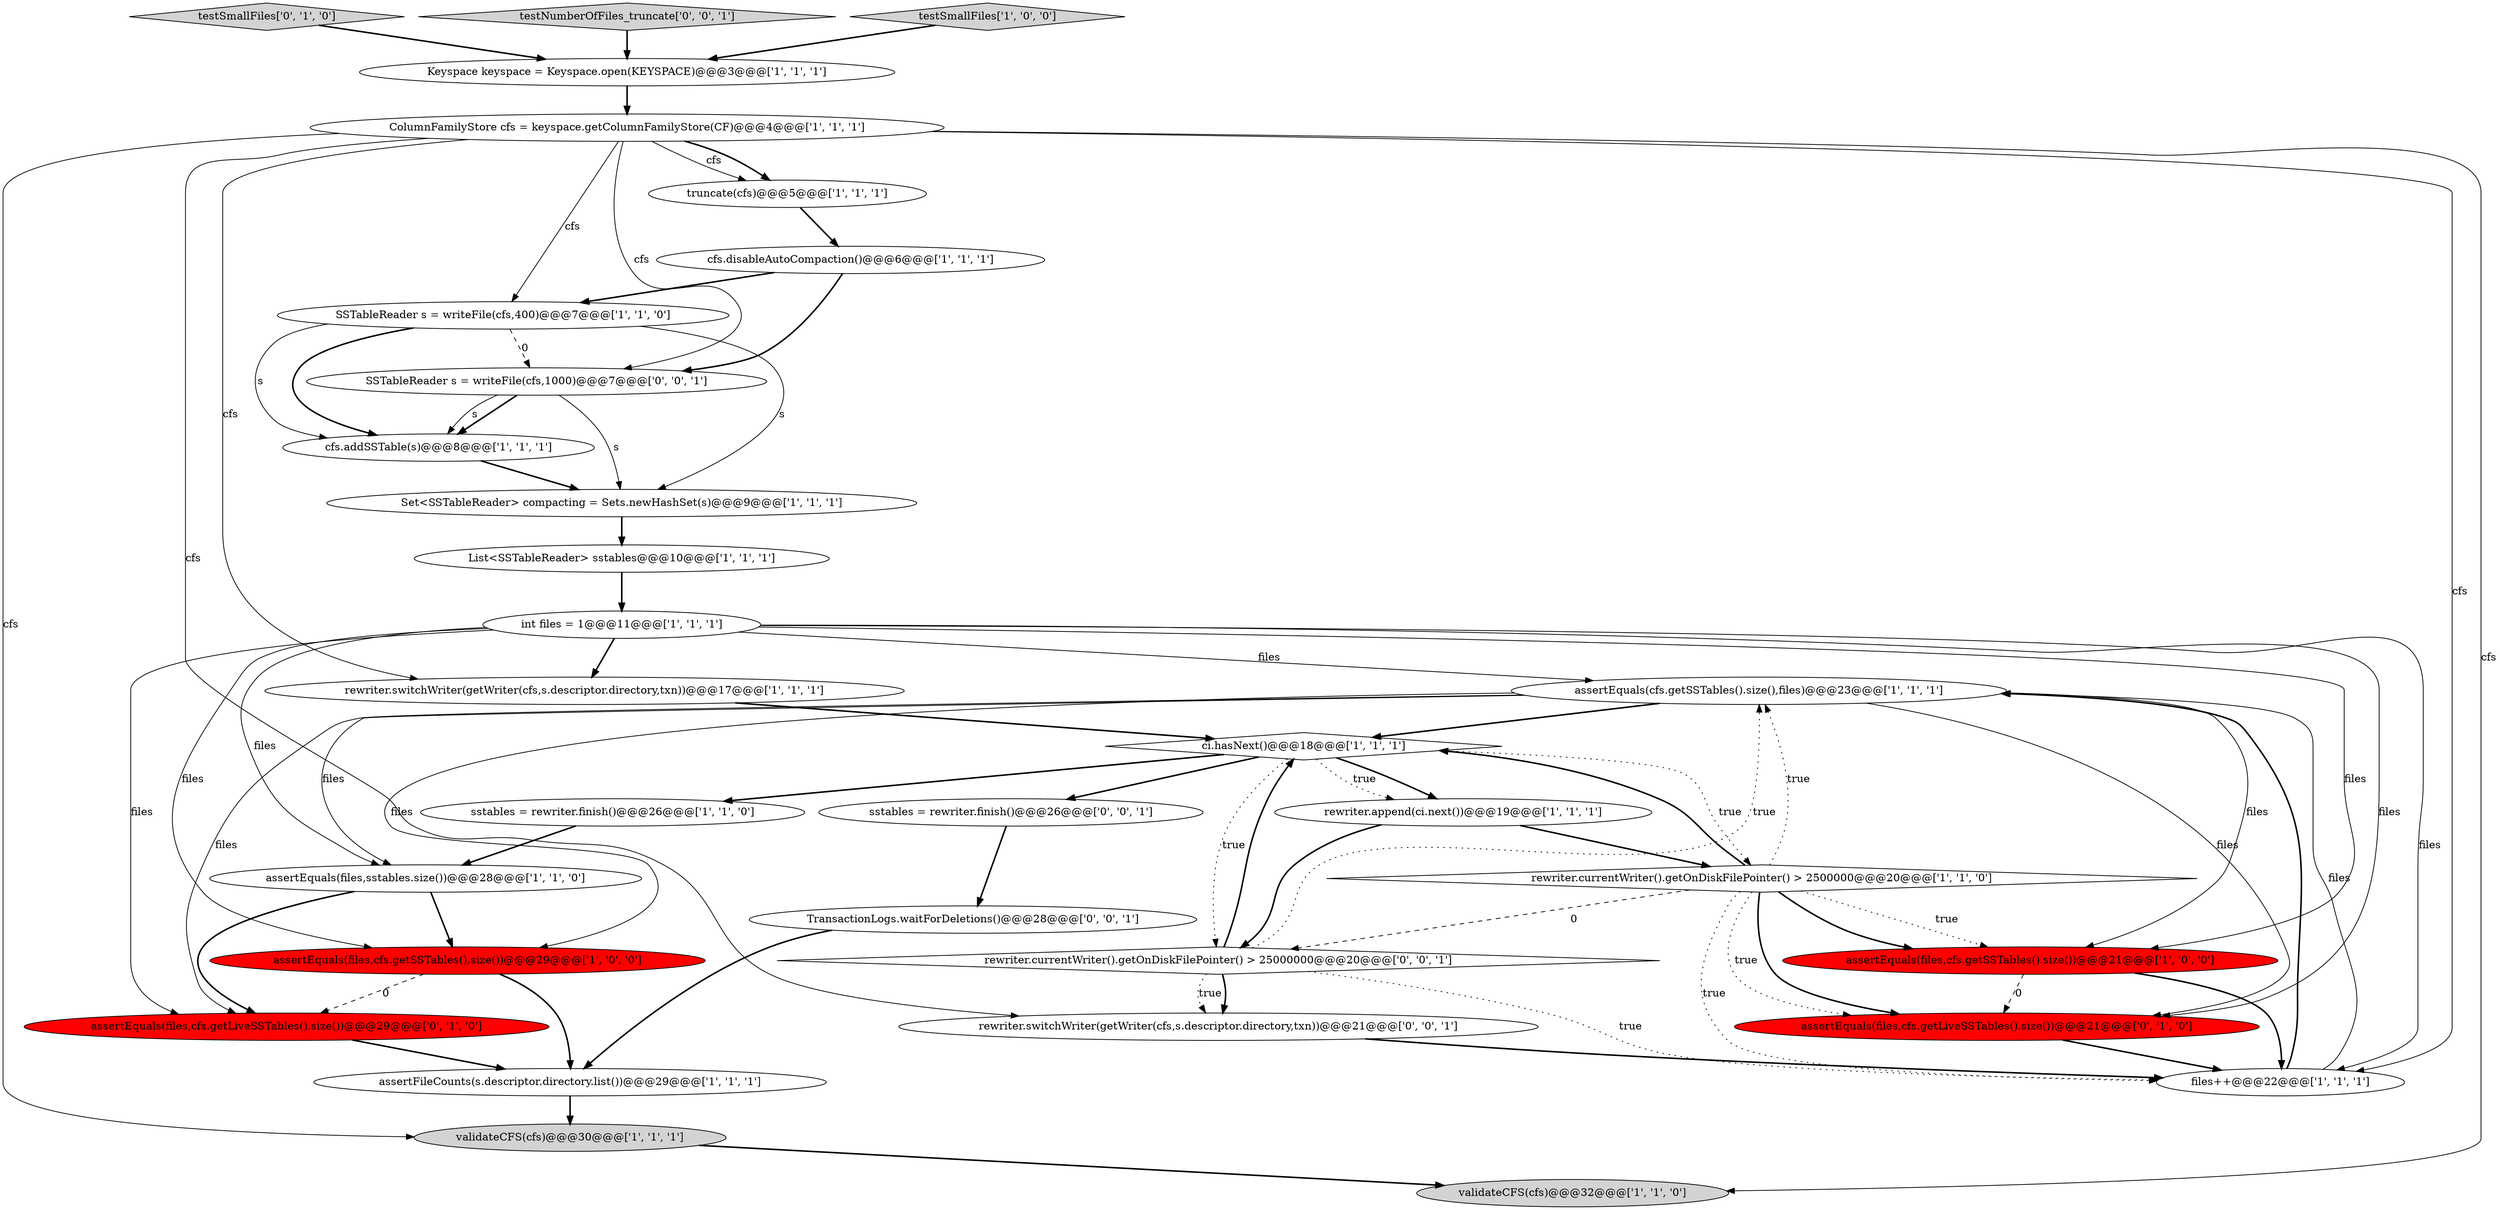 digraph {
16 [style = filled, label = "SSTableReader s = writeFile(cfs,400)@@@7@@@['1', '1', '0']", fillcolor = white, shape = ellipse image = "AAA0AAABBB1BBB"];
0 [style = filled, label = "ci.hasNext()@@@18@@@['1', '1', '1']", fillcolor = white, shape = diamond image = "AAA0AAABBB1BBB"];
28 [style = filled, label = "SSTableReader s = writeFile(cfs,1000)@@@7@@@['0', '0', '1']", fillcolor = white, shape = ellipse image = "AAA0AAABBB3BBB"];
31 [style = filled, label = "rewriter.switchWriter(getWriter(cfs,s.descriptor.directory,txn))@@@21@@@['0', '0', '1']", fillcolor = white, shape = ellipse image = "AAA0AAABBB3BBB"];
18 [style = filled, label = "Keyspace keyspace = Keyspace.open(KEYSPACE)@@@3@@@['1', '1', '1']", fillcolor = white, shape = ellipse image = "AAA0AAABBB1BBB"];
8 [style = filled, label = "validateCFS(cfs)@@@32@@@['1', '1', '0']", fillcolor = lightgray, shape = ellipse image = "AAA0AAABBB1BBB"];
23 [style = filled, label = "testSmallFiles['0', '1', '0']", fillcolor = lightgray, shape = diamond image = "AAA0AAABBB2BBB"];
14 [style = filled, label = "List<SSTableReader> sstables@@@10@@@['1', '1', '1']", fillcolor = white, shape = ellipse image = "AAA0AAABBB1BBB"];
30 [style = filled, label = "testNumberOfFiles_truncate['0', '0', '1']", fillcolor = lightgray, shape = diamond image = "AAA0AAABBB3BBB"];
13 [style = filled, label = "assertEquals(cfs.getSSTables().size(),files)@@@23@@@['1', '1', '1']", fillcolor = white, shape = ellipse image = "AAA0AAABBB1BBB"];
2 [style = filled, label = "sstables = rewriter.finish()@@@26@@@['1', '1', '0']", fillcolor = white, shape = ellipse image = "AAA0AAABBB1BBB"];
6 [style = filled, label = "assertEquals(files,cfs.getSSTables().size())@@@21@@@['1', '0', '0']", fillcolor = red, shape = ellipse image = "AAA1AAABBB1BBB"];
3 [style = filled, label = "assertEquals(files,sstables.size())@@@28@@@['1', '1', '0']", fillcolor = white, shape = ellipse image = "AAA0AAABBB1BBB"];
1 [style = filled, label = "rewriter.append(ci.next())@@@19@@@['1', '1', '1']", fillcolor = white, shape = ellipse image = "AAA0AAABBB1BBB"];
25 [style = filled, label = "assertEquals(files,cfs.getLiveSSTables().size())@@@21@@@['0', '1', '0']", fillcolor = red, shape = ellipse image = "AAA1AAABBB2BBB"];
9 [style = filled, label = "truncate(cfs)@@@5@@@['1', '1', '1']", fillcolor = white, shape = ellipse image = "AAA0AAABBB1BBB"];
29 [style = filled, label = "TransactionLogs.waitForDeletions()@@@28@@@['0', '0', '1']", fillcolor = white, shape = ellipse image = "AAA0AAABBB3BBB"];
19 [style = filled, label = "rewriter.switchWriter(getWriter(cfs,s.descriptor.directory,txn))@@@17@@@['1', '1', '1']", fillcolor = white, shape = ellipse image = "AAA0AAABBB1BBB"];
17 [style = filled, label = "Set<SSTableReader> compacting = Sets.newHashSet(s)@@@9@@@['1', '1', '1']", fillcolor = white, shape = ellipse image = "AAA0AAABBB1BBB"];
11 [style = filled, label = "files++@@@22@@@['1', '1', '1']", fillcolor = white, shape = ellipse image = "AAA0AAABBB1BBB"];
24 [style = filled, label = "assertEquals(files,cfs.getLiveSSTables().size())@@@29@@@['0', '1', '0']", fillcolor = red, shape = ellipse image = "AAA1AAABBB2BBB"];
12 [style = filled, label = "ColumnFamilyStore cfs = keyspace.getColumnFamilyStore(CF)@@@4@@@['1', '1', '1']", fillcolor = white, shape = ellipse image = "AAA0AAABBB1BBB"];
4 [style = filled, label = "cfs.disableAutoCompaction()@@@6@@@['1', '1', '1']", fillcolor = white, shape = ellipse image = "AAA0AAABBB1BBB"];
21 [style = filled, label = "assertEquals(files,cfs.getSSTables().size())@@@29@@@['1', '0', '0']", fillcolor = red, shape = ellipse image = "AAA1AAABBB1BBB"];
27 [style = filled, label = "rewriter.currentWriter().getOnDiskFilePointer() > 25000000@@@20@@@['0', '0', '1']", fillcolor = white, shape = diamond image = "AAA0AAABBB3BBB"];
20 [style = filled, label = "cfs.addSSTable(s)@@@8@@@['1', '1', '1']", fillcolor = white, shape = ellipse image = "AAA0AAABBB1BBB"];
22 [style = filled, label = "validateCFS(cfs)@@@30@@@['1', '1', '1']", fillcolor = lightgray, shape = ellipse image = "AAA0AAABBB1BBB"];
7 [style = filled, label = "int files = 1@@@11@@@['1', '1', '1']", fillcolor = white, shape = ellipse image = "AAA0AAABBB1BBB"];
26 [style = filled, label = "sstables = rewriter.finish()@@@26@@@['0', '0', '1']", fillcolor = white, shape = ellipse image = "AAA0AAABBB3BBB"];
5 [style = filled, label = "rewriter.currentWriter().getOnDiskFilePointer() > 2500000@@@20@@@['1', '1', '0']", fillcolor = white, shape = diamond image = "AAA0AAABBB1BBB"];
10 [style = filled, label = "assertFileCounts(s.descriptor.directory.list())@@@29@@@['1', '1', '1']", fillcolor = white, shape = ellipse image = "AAA0AAABBB1BBB"];
15 [style = filled, label = "testSmallFiles['1', '0', '0']", fillcolor = lightgray, shape = diamond image = "AAA0AAABBB1BBB"];
1->5 [style = bold, label=""];
10->22 [style = bold, label=""];
24->10 [style = bold, label=""];
21->10 [style = bold, label=""];
20->17 [style = bold, label=""];
16->20 [style = solid, label="s"];
0->5 [style = dotted, label="true"];
0->26 [style = bold, label=""];
27->0 [style = bold, label=""];
3->24 [style = bold, label=""];
28->20 [style = bold, label=""];
26->29 [style = bold, label=""];
9->4 [style = bold, label=""];
2->3 [style = bold, label=""];
0->2 [style = bold, label=""];
7->21 [style = solid, label="files"];
1->27 [style = bold, label=""];
18->12 [style = bold, label=""];
5->6 [style = dotted, label="true"];
27->31 [style = bold, label=""];
13->25 [style = solid, label="files"];
27->13 [style = dotted, label="true"];
7->3 [style = solid, label="files"];
12->28 [style = solid, label="cfs"];
12->9 [style = bold, label=""];
16->17 [style = solid, label="s"];
30->18 [style = bold, label=""];
15->18 [style = bold, label=""];
28->17 [style = solid, label="s"];
7->6 [style = solid, label="files"];
31->11 [style = bold, label=""];
4->28 [style = bold, label=""];
5->25 [style = bold, label=""];
19->0 [style = bold, label=""];
13->3 [style = solid, label="files"];
14->7 [style = bold, label=""];
12->19 [style = solid, label="cfs"];
12->22 [style = solid, label="cfs"];
27->11 [style = dotted, label="true"];
22->8 [style = bold, label=""];
5->13 [style = dotted, label="true"];
5->27 [style = dashed, label="0"];
5->11 [style = dotted, label="true"];
5->6 [style = bold, label=""];
11->13 [style = solid, label="files"];
5->0 [style = bold, label=""];
12->31 [style = solid, label="cfs"];
5->25 [style = dotted, label="true"];
17->14 [style = bold, label=""];
25->11 [style = bold, label=""];
6->25 [style = dashed, label="0"];
0->1 [style = bold, label=""];
13->21 [style = solid, label="files"];
6->11 [style = bold, label=""];
7->25 [style = solid, label="files"];
11->13 [style = bold, label=""];
12->9 [style = solid, label="cfs"];
7->24 [style = solid, label="files"];
12->16 [style = solid, label="cfs"];
28->20 [style = solid, label="s"];
7->11 [style = solid, label="files"];
7->13 [style = solid, label="files"];
0->1 [style = dotted, label="true"];
29->10 [style = bold, label=""];
3->21 [style = bold, label=""];
13->6 [style = solid, label="files"];
27->31 [style = dotted, label="true"];
12->8 [style = solid, label="cfs"];
0->27 [style = dotted, label="true"];
16->28 [style = dashed, label="0"];
16->20 [style = bold, label=""];
21->24 [style = dashed, label="0"];
7->19 [style = bold, label=""];
23->18 [style = bold, label=""];
12->11 [style = solid, label="cfs"];
4->16 [style = bold, label=""];
13->0 [style = bold, label=""];
13->24 [style = solid, label="files"];
}

